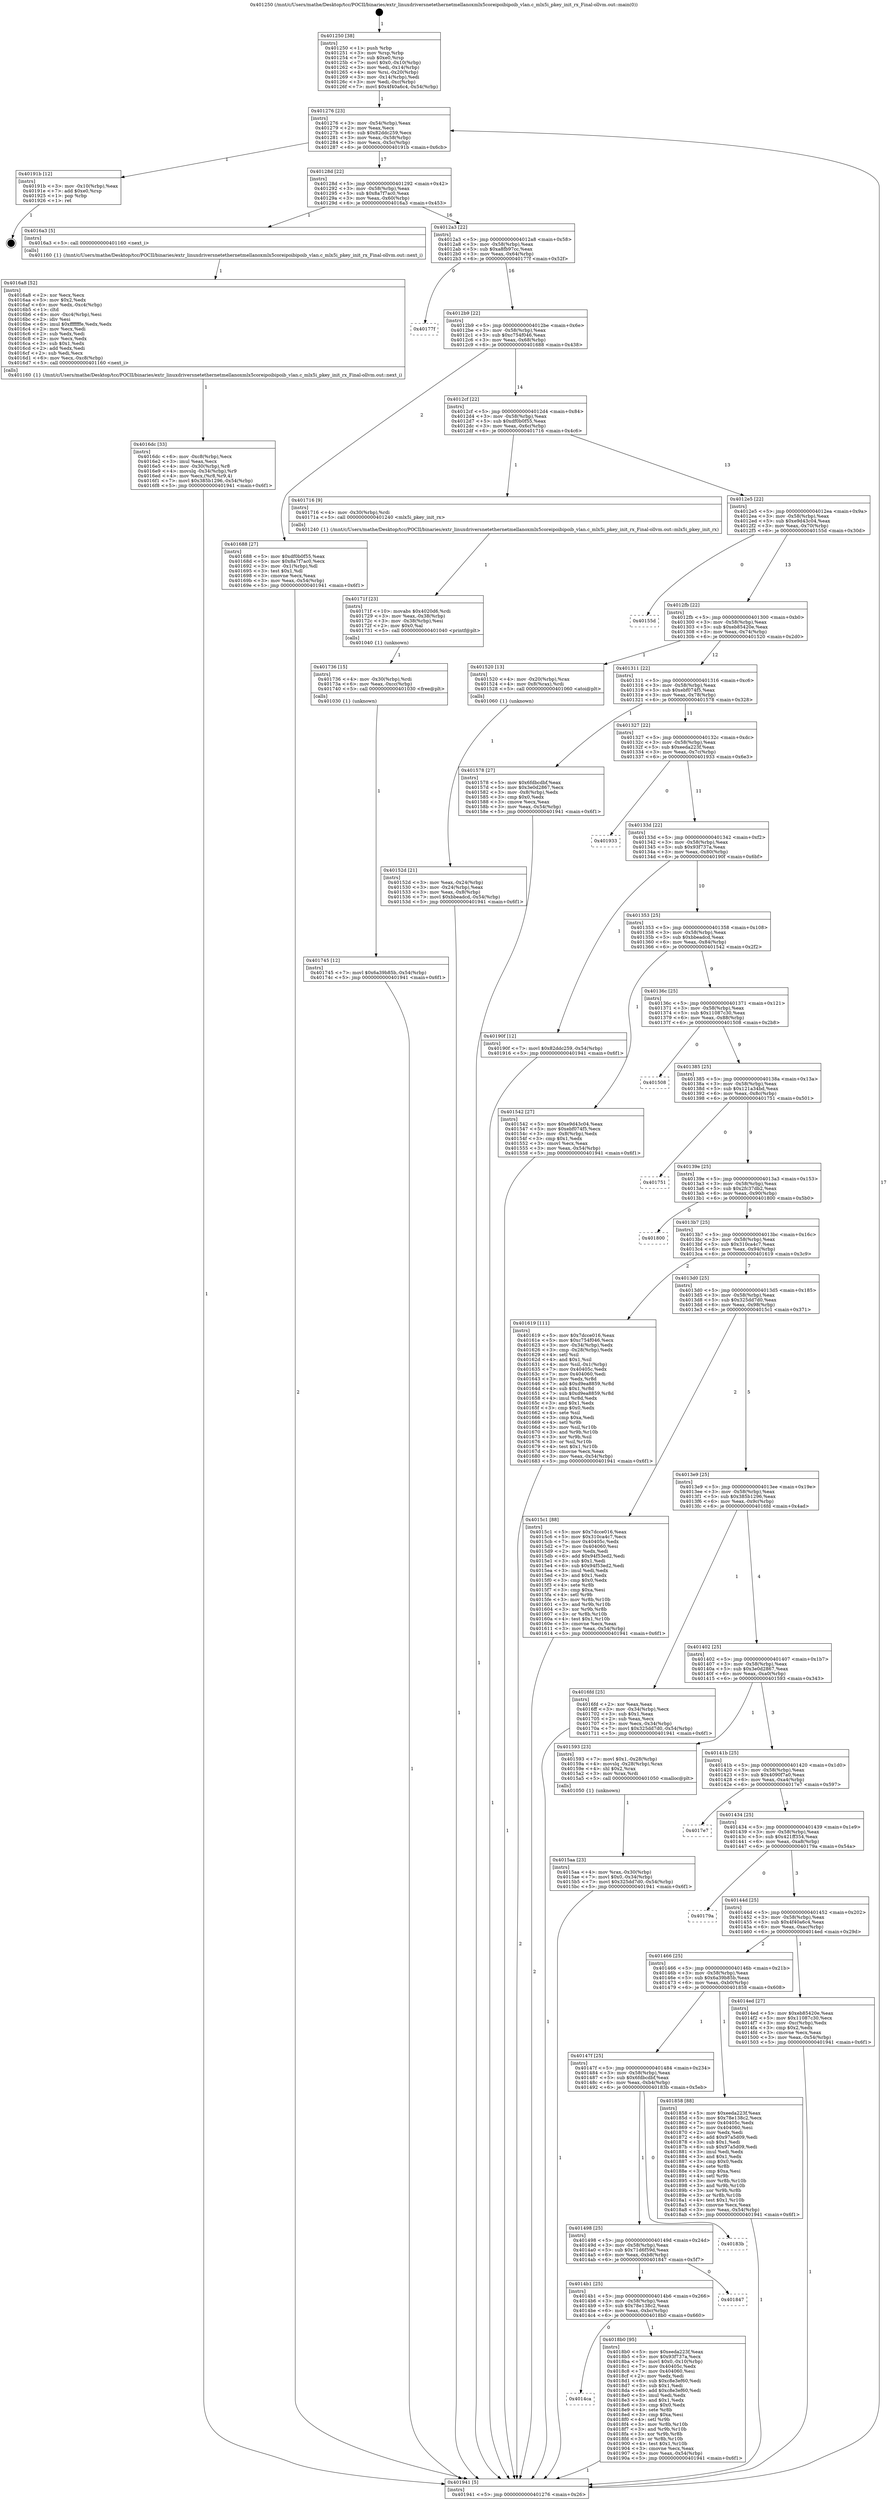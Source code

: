 digraph "0x401250" {
  label = "0x401250 (/mnt/c/Users/mathe/Desktop/tcc/POCII/binaries/extr_linuxdriversnetethernetmellanoxmlx5coreipoibipoib_vlan.c_mlx5i_pkey_init_rx_Final-ollvm.out::main(0))"
  labelloc = "t"
  node[shape=record]

  Entry [label="",width=0.3,height=0.3,shape=circle,fillcolor=black,style=filled]
  "0x401276" [label="{
     0x401276 [23]\l
     | [instrs]\l
     &nbsp;&nbsp;0x401276 \<+3\>: mov -0x54(%rbp),%eax\l
     &nbsp;&nbsp;0x401279 \<+2\>: mov %eax,%ecx\l
     &nbsp;&nbsp;0x40127b \<+6\>: sub $0x82ddc259,%ecx\l
     &nbsp;&nbsp;0x401281 \<+3\>: mov %eax,-0x58(%rbp)\l
     &nbsp;&nbsp;0x401284 \<+3\>: mov %ecx,-0x5c(%rbp)\l
     &nbsp;&nbsp;0x401287 \<+6\>: je 000000000040191b \<main+0x6cb\>\l
  }"]
  "0x40191b" [label="{
     0x40191b [12]\l
     | [instrs]\l
     &nbsp;&nbsp;0x40191b \<+3\>: mov -0x10(%rbp),%eax\l
     &nbsp;&nbsp;0x40191e \<+7\>: add $0xe0,%rsp\l
     &nbsp;&nbsp;0x401925 \<+1\>: pop %rbp\l
     &nbsp;&nbsp;0x401926 \<+1\>: ret\l
  }"]
  "0x40128d" [label="{
     0x40128d [22]\l
     | [instrs]\l
     &nbsp;&nbsp;0x40128d \<+5\>: jmp 0000000000401292 \<main+0x42\>\l
     &nbsp;&nbsp;0x401292 \<+3\>: mov -0x58(%rbp),%eax\l
     &nbsp;&nbsp;0x401295 \<+5\>: sub $0x8a7f7ac0,%eax\l
     &nbsp;&nbsp;0x40129a \<+3\>: mov %eax,-0x60(%rbp)\l
     &nbsp;&nbsp;0x40129d \<+6\>: je 00000000004016a3 \<main+0x453\>\l
  }"]
  Exit [label="",width=0.3,height=0.3,shape=circle,fillcolor=black,style=filled,peripheries=2]
  "0x4016a3" [label="{
     0x4016a3 [5]\l
     | [instrs]\l
     &nbsp;&nbsp;0x4016a3 \<+5\>: call 0000000000401160 \<next_i\>\l
     | [calls]\l
     &nbsp;&nbsp;0x401160 \{1\} (/mnt/c/Users/mathe/Desktop/tcc/POCII/binaries/extr_linuxdriversnetethernetmellanoxmlx5coreipoibipoib_vlan.c_mlx5i_pkey_init_rx_Final-ollvm.out::next_i)\l
  }"]
  "0x4012a3" [label="{
     0x4012a3 [22]\l
     | [instrs]\l
     &nbsp;&nbsp;0x4012a3 \<+5\>: jmp 00000000004012a8 \<main+0x58\>\l
     &nbsp;&nbsp;0x4012a8 \<+3\>: mov -0x58(%rbp),%eax\l
     &nbsp;&nbsp;0x4012ab \<+5\>: sub $0xa8fb97cc,%eax\l
     &nbsp;&nbsp;0x4012b0 \<+3\>: mov %eax,-0x64(%rbp)\l
     &nbsp;&nbsp;0x4012b3 \<+6\>: je 000000000040177f \<main+0x52f\>\l
  }"]
  "0x4014ca" [label="{
     0x4014ca\l
  }", style=dashed]
  "0x40177f" [label="{
     0x40177f\l
  }", style=dashed]
  "0x4012b9" [label="{
     0x4012b9 [22]\l
     | [instrs]\l
     &nbsp;&nbsp;0x4012b9 \<+5\>: jmp 00000000004012be \<main+0x6e\>\l
     &nbsp;&nbsp;0x4012be \<+3\>: mov -0x58(%rbp),%eax\l
     &nbsp;&nbsp;0x4012c1 \<+5\>: sub $0xc754f046,%eax\l
     &nbsp;&nbsp;0x4012c6 \<+3\>: mov %eax,-0x68(%rbp)\l
     &nbsp;&nbsp;0x4012c9 \<+6\>: je 0000000000401688 \<main+0x438\>\l
  }"]
  "0x4018b0" [label="{
     0x4018b0 [95]\l
     | [instrs]\l
     &nbsp;&nbsp;0x4018b0 \<+5\>: mov $0xeeda223f,%eax\l
     &nbsp;&nbsp;0x4018b5 \<+5\>: mov $0x93f737a,%ecx\l
     &nbsp;&nbsp;0x4018ba \<+7\>: movl $0x0,-0x10(%rbp)\l
     &nbsp;&nbsp;0x4018c1 \<+7\>: mov 0x40405c,%edx\l
     &nbsp;&nbsp;0x4018c8 \<+7\>: mov 0x404060,%esi\l
     &nbsp;&nbsp;0x4018cf \<+2\>: mov %edx,%edi\l
     &nbsp;&nbsp;0x4018d1 \<+6\>: sub $0xc8e3ef60,%edi\l
     &nbsp;&nbsp;0x4018d7 \<+3\>: sub $0x1,%edi\l
     &nbsp;&nbsp;0x4018da \<+6\>: add $0xc8e3ef60,%edi\l
     &nbsp;&nbsp;0x4018e0 \<+3\>: imul %edi,%edx\l
     &nbsp;&nbsp;0x4018e3 \<+3\>: and $0x1,%edx\l
     &nbsp;&nbsp;0x4018e6 \<+3\>: cmp $0x0,%edx\l
     &nbsp;&nbsp;0x4018e9 \<+4\>: sete %r8b\l
     &nbsp;&nbsp;0x4018ed \<+3\>: cmp $0xa,%esi\l
     &nbsp;&nbsp;0x4018f0 \<+4\>: setl %r9b\l
     &nbsp;&nbsp;0x4018f4 \<+3\>: mov %r8b,%r10b\l
     &nbsp;&nbsp;0x4018f7 \<+3\>: and %r9b,%r10b\l
     &nbsp;&nbsp;0x4018fa \<+3\>: xor %r9b,%r8b\l
     &nbsp;&nbsp;0x4018fd \<+3\>: or %r8b,%r10b\l
     &nbsp;&nbsp;0x401900 \<+4\>: test $0x1,%r10b\l
     &nbsp;&nbsp;0x401904 \<+3\>: cmovne %ecx,%eax\l
     &nbsp;&nbsp;0x401907 \<+3\>: mov %eax,-0x54(%rbp)\l
     &nbsp;&nbsp;0x40190a \<+5\>: jmp 0000000000401941 \<main+0x6f1\>\l
  }"]
  "0x401688" [label="{
     0x401688 [27]\l
     | [instrs]\l
     &nbsp;&nbsp;0x401688 \<+5\>: mov $0xdf0b0f55,%eax\l
     &nbsp;&nbsp;0x40168d \<+5\>: mov $0x8a7f7ac0,%ecx\l
     &nbsp;&nbsp;0x401692 \<+3\>: mov -0x1(%rbp),%dl\l
     &nbsp;&nbsp;0x401695 \<+3\>: test $0x1,%dl\l
     &nbsp;&nbsp;0x401698 \<+3\>: cmovne %ecx,%eax\l
     &nbsp;&nbsp;0x40169b \<+3\>: mov %eax,-0x54(%rbp)\l
     &nbsp;&nbsp;0x40169e \<+5\>: jmp 0000000000401941 \<main+0x6f1\>\l
  }"]
  "0x4012cf" [label="{
     0x4012cf [22]\l
     | [instrs]\l
     &nbsp;&nbsp;0x4012cf \<+5\>: jmp 00000000004012d4 \<main+0x84\>\l
     &nbsp;&nbsp;0x4012d4 \<+3\>: mov -0x58(%rbp),%eax\l
     &nbsp;&nbsp;0x4012d7 \<+5\>: sub $0xdf0b0f55,%eax\l
     &nbsp;&nbsp;0x4012dc \<+3\>: mov %eax,-0x6c(%rbp)\l
     &nbsp;&nbsp;0x4012df \<+6\>: je 0000000000401716 \<main+0x4c6\>\l
  }"]
  "0x4014b1" [label="{
     0x4014b1 [25]\l
     | [instrs]\l
     &nbsp;&nbsp;0x4014b1 \<+5\>: jmp 00000000004014b6 \<main+0x266\>\l
     &nbsp;&nbsp;0x4014b6 \<+3\>: mov -0x58(%rbp),%eax\l
     &nbsp;&nbsp;0x4014b9 \<+5\>: sub $0x78e138c2,%eax\l
     &nbsp;&nbsp;0x4014be \<+6\>: mov %eax,-0xbc(%rbp)\l
     &nbsp;&nbsp;0x4014c4 \<+6\>: je 00000000004018b0 \<main+0x660\>\l
  }"]
  "0x401716" [label="{
     0x401716 [9]\l
     | [instrs]\l
     &nbsp;&nbsp;0x401716 \<+4\>: mov -0x30(%rbp),%rdi\l
     &nbsp;&nbsp;0x40171a \<+5\>: call 0000000000401240 \<mlx5i_pkey_init_rx\>\l
     | [calls]\l
     &nbsp;&nbsp;0x401240 \{1\} (/mnt/c/Users/mathe/Desktop/tcc/POCII/binaries/extr_linuxdriversnetethernetmellanoxmlx5coreipoibipoib_vlan.c_mlx5i_pkey_init_rx_Final-ollvm.out::mlx5i_pkey_init_rx)\l
  }"]
  "0x4012e5" [label="{
     0x4012e5 [22]\l
     | [instrs]\l
     &nbsp;&nbsp;0x4012e5 \<+5\>: jmp 00000000004012ea \<main+0x9a\>\l
     &nbsp;&nbsp;0x4012ea \<+3\>: mov -0x58(%rbp),%eax\l
     &nbsp;&nbsp;0x4012ed \<+5\>: sub $0xe9d43c04,%eax\l
     &nbsp;&nbsp;0x4012f2 \<+3\>: mov %eax,-0x70(%rbp)\l
     &nbsp;&nbsp;0x4012f5 \<+6\>: je 000000000040155d \<main+0x30d\>\l
  }"]
  "0x401847" [label="{
     0x401847\l
  }", style=dashed]
  "0x40155d" [label="{
     0x40155d\l
  }", style=dashed]
  "0x4012fb" [label="{
     0x4012fb [22]\l
     | [instrs]\l
     &nbsp;&nbsp;0x4012fb \<+5\>: jmp 0000000000401300 \<main+0xb0\>\l
     &nbsp;&nbsp;0x401300 \<+3\>: mov -0x58(%rbp),%eax\l
     &nbsp;&nbsp;0x401303 \<+5\>: sub $0xeb85420e,%eax\l
     &nbsp;&nbsp;0x401308 \<+3\>: mov %eax,-0x74(%rbp)\l
     &nbsp;&nbsp;0x40130b \<+6\>: je 0000000000401520 \<main+0x2d0\>\l
  }"]
  "0x401498" [label="{
     0x401498 [25]\l
     | [instrs]\l
     &nbsp;&nbsp;0x401498 \<+5\>: jmp 000000000040149d \<main+0x24d\>\l
     &nbsp;&nbsp;0x40149d \<+3\>: mov -0x58(%rbp),%eax\l
     &nbsp;&nbsp;0x4014a0 \<+5\>: sub $0x71d6f59d,%eax\l
     &nbsp;&nbsp;0x4014a5 \<+6\>: mov %eax,-0xb8(%rbp)\l
     &nbsp;&nbsp;0x4014ab \<+6\>: je 0000000000401847 \<main+0x5f7\>\l
  }"]
  "0x401520" [label="{
     0x401520 [13]\l
     | [instrs]\l
     &nbsp;&nbsp;0x401520 \<+4\>: mov -0x20(%rbp),%rax\l
     &nbsp;&nbsp;0x401524 \<+4\>: mov 0x8(%rax),%rdi\l
     &nbsp;&nbsp;0x401528 \<+5\>: call 0000000000401060 \<atoi@plt\>\l
     | [calls]\l
     &nbsp;&nbsp;0x401060 \{1\} (unknown)\l
  }"]
  "0x401311" [label="{
     0x401311 [22]\l
     | [instrs]\l
     &nbsp;&nbsp;0x401311 \<+5\>: jmp 0000000000401316 \<main+0xc6\>\l
     &nbsp;&nbsp;0x401316 \<+3\>: mov -0x58(%rbp),%eax\l
     &nbsp;&nbsp;0x401319 \<+5\>: sub $0xebf074f5,%eax\l
     &nbsp;&nbsp;0x40131e \<+3\>: mov %eax,-0x78(%rbp)\l
     &nbsp;&nbsp;0x401321 \<+6\>: je 0000000000401578 \<main+0x328\>\l
  }"]
  "0x40183b" [label="{
     0x40183b\l
  }", style=dashed]
  "0x401578" [label="{
     0x401578 [27]\l
     | [instrs]\l
     &nbsp;&nbsp;0x401578 \<+5\>: mov $0x6fdbcdbf,%eax\l
     &nbsp;&nbsp;0x40157d \<+5\>: mov $0x3e0d2867,%ecx\l
     &nbsp;&nbsp;0x401582 \<+3\>: mov -0x8(%rbp),%edx\l
     &nbsp;&nbsp;0x401585 \<+3\>: cmp $0x0,%edx\l
     &nbsp;&nbsp;0x401588 \<+3\>: cmove %ecx,%eax\l
     &nbsp;&nbsp;0x40158b \<+3\>: mov %eax,-0x54(%rbp)\l
     &nbsp;&nbsp;0x40158e \<+5\>: jmp 0000000000401941 \<main+0x6f1\>\l
  }"]
  "0x401327" [label="{
     0x401327 [22]\l
     | [instrs]\l
     &nbsp;&nbsp;0x401327 \<+5\>: jmp 000000000040132c \<main+0xdc\>\l
     &nbsp;&nbsp;0x40132c \<+3\>: mov -0x58(%rbp),%eax\l
     &nbsp;&nbsp;0x40132f \<+5\>: sub $0xeeda223f,%eax\l
     &nbsp;&nbsp;0x401334 \<+3\>: mov %eax,-0x7c(%rbp)\l
     &nbsp;&nbsp;0x401337 \<+6\>: je 0000000000401933 \<main+0x6e3\>\l
  }"]
  "0x40147f" [label="{
     0x40147f [25]\l
     | [instrs]\l
     &nbsp;&nbsp;0x40147f \<+5\>: jmp 0000000000401484 \<main+0x234\>\l
     &nbsp;&nbsp;0x401484 \<+3\>: mov -0x58(%rbp),%eax\l
     &nbsp;&nbsp;0x401487 \<+5\>: sub $0x6fdbcdbf,%eax\l
     &nbsp;&nbsp;0x40148c \<+6\>: mov %eax,-0xb4(%rbp)\l
     &nbsp;&nbsp;0x401492 \<+6\>: je 000000000040183b \<main+0x5eb\>\l
  }"]
  "0x401933" [label="{
     0x401933\l
  }", style=dashed]
  "0x40133d" [label="{
     0x40133d [22]\l
     | [instrs]\l
     &nbsp;&nbsp;0x40133d \<+5\>: jmp 0000000000401342 \<main+0xf2\>\l
     &nbsp;&nbsp;0x401342 \<+3\>: mov -0x58(%rbp),%eax\l
     &nbsp;&nbsp;0x401345 \<+5\>: sub $0x93f737a,%eax\l
     &nbsp;&nbsp;0x40134a \<+3\>: mov %eax,-0x80(%rbp)\l
     &nbsp;&nbsp;0x40134d \<+6\>: je 000000000040190f \<main+0x6bf\>\l
  }"]
  "0x401858" [label="{
     0x401858 [88]\l
     | [instrs]\l
     &nbsp;&nbsp;0x401858 \<+5\>: mov $0xeeda223f,%eax\l
     &nbsp;&nbsp;0x40185d \<+5\>: mov $0x78e138c2,%ecx\l
     &nbsp;&nbsp;0x401862 \<+7\>: mov 0x40405c,%edx\l
     &nbsp;&nbsp;0x401869 \<+7\>: mov 0x404060,%esi\l
     &nbsp;&nbsp;0x401870 \<+2\>: mov %edx,%edi\l
     &nbsp;&nbsp;0x401872 \<+6\>: add $0x97a5d09,%edi\l
     &nbsp;&nbsp;0x401878 \<+3\>: sub $0x1,%edi\l
     &nbsp;&nbsp;0x40187b \<+6\>: sub $0x97a5d09,%edi\l
     &nbsp;&nbsp;0x401881 \<+3\>: imul %edi,%edx\l
     &nbsp;&nbsp;0x401884 \<+3\>: and $0x1,%edx\l
     &nbsp;&nbsp;0x401887 \<+3\>: cmp $0x0,%edx\l
     &nbsp;&nbsp;0x40188a \<+4\>: sete %r8b\l
     &nbsp;&nbsp;0x40188e \<+3\>: cmp $0xa,%esi\l
     &nbsp;&nbsp;0x401891 \<+4\>: setl %r9b\l
     &nbsp;&nbsp;0x401895 \<+3\>: mov %r8b,%r10b\l
     &nbsp;&nbsp;0x401898 \<+3\>: and %r9b,%r10b\l
     &nbsp;&nbsp;0x40189b \<+3\>: xor %r9b,%r8b\l
     &nbsp;&nbsp;0x40189e \<+3\>: or %r8b,%r10b\l
     &nbsp;&nbsp;0x4018a1 \<+4\>: test $0x1,%r10b\l
     &nbsp;&nbsp;0x4018a5 \<+3\>: cmovne %ecx,%eax\l
     &nbsp;&nbsp;0x4018a8 \<+3\>: mov %eax,-0x54(%rbp)\l
     &nbsp;&nbsp;0x4018ab \<+5\>: jmp 0000000000401941 \<main+0x6f1\>\l
  }"]
  "0x40190f" [label="{
     0x40190f [12]\l
     | [instrs]\l
     &nbsp;&nbsp;0x40190f \<+7\>: movl $0x82ddc259,-0x54(%rbp)\l
     &nbsp;&nbsp;0x401916 \<+5\>: jmp 0000000000401941 \<main+0x6f1\>\l
  }"]
  "0x401353" [label="{
     0x401353 [25]\l
     | [instrs]\l
     &nbsp;&nbsp;0x401353 \<+5\>: jmp 0000000000401358 \<main+0x108\>\l
     &nbsp;&nbsp;0x401358 \<+3\>: mov -0x58(%rbp),%eax\l
     &nbsp;&nbsp;0x40135b \<+5\>: sub $0xbbeadcd,%eax\l
     &nbsp;&nbsp;0x401360 \<+6\>: mov %eax,-0x84(%rbp)\l
     &nbsp;&nbsp;0x401366 \<+6\>: je 0000000000401542 \<main+0x2f2\>\l
  }"]
  "0x401745" [label="{
     0x401745 [12]\l
     | [instrs]\l
     &nbsp;&nbsp;0x401745 \<+7\>: movl $0x6a39b85b,-0x54(%rbp)\l
     &nbsp;&nbsp;0x40174c \<+5\>: jmp 0000000000401941 \<main+0x6f1\>\l
  }"]
  "0x401542" [label="{
     0x401542 [27]\l
     | [instrs]\l
     &nbsp;&nbsp;0x401542 \<+5\>: mov $0xe9d43c04,%eax\l
     &nbsp;&nbsp;0x401547 \<+5\>: mov $0xebf074f5,%ecx\l
     &nbsp;&nbsp;0x40154c \<+3\>: mov -0x8(%rbp),%edx\l
     &nbsp;&nbsp;0x40154f \<+3\>: cmp $0x1,%edx\l
     &nbsp;&nbsp;0x401552 \<+3\>: cmovl %ecx,%eax\l
     &nbsp;&nbsp;0x401555 \<+3\>: mov %eax,-0x54(%rbp)\l
     &nbsp;&nbsp;0x401558 \<+5\>: jmp 0000000000401941 \<main+0x6f1\>\l
  }"]
  "0x40136c" [label="{
     0x40136c [25]\l
     | [instrs]\l
     &nbsp;&nbsp;0x40136c \<+5\>: jmp 0000000000401371 \<main+0x121\>\l
     &nbsp;&nbsp;0x401371 \<+3\>: mov -0x58(%rbp),%eax\l
     &nbsp;&nbsp;0x401374 \<+5\>: sub $0x11087c30,%eax\l
     &nbsp;&nbsp;0x401379 \<+6\>: mov %eax,-0x88(%rbp)\l
     &nbsp;&nbsp;0x40137f \<+6\>: je 0000000000401508 \<main+0x2b8\>\l
  }"]
  "0x401736" [label="{
     0x401736 [15]\l
     | [instrs]\l
     &nbsp;&nbsp;0x401736 \<+4\>: mov -0x30(%rbp),%rdi\l
     &nbsp;&nbsp;0x40173a \<+6\>: mov %eax,-0xcc(%rbp)\l
     &nbsp;&nbsp;0x401740 \<+5\>: call 0000000000401030 \<free@plt\>\l
     | [calls]\l
     &nbsp;&nbsp;0x401030 \{1\} (unknown)\l
  }"]
  "0x401508" [label="{
     0x401508\l
  }", style=dashed]
  "0x401385" [label="{
     0x401385 [25]\l
     | [instrs]\l
     &nbsp;&nbsp;0x401385 \<+5\>: jmp 000000000040138a \<main+0x13a\>\l
     &nbsp;&nbsp;0x40138a \<+3\>: mov -0x58(%rbp),%eax\l
     &nbsp;&nbsp;0x40138d \<+5\>: sub $0x121a34bd,%eax\l
     &nbsp;&nbsp;0x401392 \<+6\>: mov %eax,-0x8c(%rbp)\l
     &nbsp;&nbsp;0x401398 \<+6\>: je 0000000000401751 \<main+0x501\>\l
  }"]
  "0x40171f" [label="{
     0x40171f [23]\l
     | [instrs]\l
     &nbsp;&nbsp;0x40171f \<+10\>: movabs $0x4020d6,%rdi\l
     &nbsp;&nbsp;0x401729 \<+3\>: mov %eax,-0x38(%rbp)\l
     &nbsp;&nbsp;0x40172c \<+3\>: mov -0x38(%rbp),%esi\l
     &nbsp;&nbsp;0x40172f \<+2\>: mov $0x0,%al\l
     &nbsp;&nbsp;0x401731 \<+5\>: call 0000000000401040 \<printf@plt\>\l
     | [calls]\l
     &nbsp;&nbsp;0x401040 \{1\} (unknown)\l
  }"]
  "0x401751" [label="{
     0x401751\l
  }", style=dashed]
  "0x40139e" [label="{
     0x40139e [25]\l
     | [instrs]\l
     &nbsp;&nbsp;0x40139e \<+5\>: jmp 00000000004013a3 \<main+0x153\>\l
     &nbsp;&nbsp;0x4013a3 \<+3\>: mov -0x58(%rbp),%eax\l
     &nbsp;&nbsp;0x4013a6 \<+5\>: sub $0x2fc37db2,%eax\l
     &nbsp;&nbsp;0x4013ab \<+6\>: mov %eax,-0x90(%rbp)\l
     &nbsp;&nbsp;0x4013b1 \<+6\>: je 0000000000401800 \<main+0x5b0\>\l
  }"]
  "0x4016dc" [label="{
     0x4016dc [33]\l
     | [instrs]\l
     &nbsp;&nbsp;0x4016dc \<+6\>: mov -0xc8(%rbp),%ecx\l
     &nbsp;&nbsp;0x4016e2 \<+3\>: imul %eax,%ecx\l
     &nbsp;&nbsp;0x4016e5 \<+4\>: mov -0x30(%rbp),%r8\l
     &nbsp;&nbsp;0x4016e9 \<+4\>: movslq -0x34(%rbp),%r9\l
     &nbsp;&nbsp;0x4016ed \<+4\>: mov %ecx,(%r8,%r9,4)\l
     &nbsp;&nbsp;0x4016f1 \<+7\>: movl $0x385b1296,-0x54(%rbp)\l
     &nbsp;&nbsp;0x4016f8 \<+5\>: jmp 0000000000401941 \<main+0x6f1\>\l
  }"]
  "0x401800" [label="{
     0x401800\l
  }", style=dashed]
  "0x4013b7" [label="{
     0x4013b7 [25]\l
     | [instrs]\l
     &nbsp;&nbsp;0x4013b7 \<+5\>: jmp 00000000004013bc \<main+0x16c\>\l
     &nbsp;&nbsp;0x4013bc \<+3\>: mov -0x58(%rbp),%eax\l
     &nbsp;&nbsp;0x4013bf \<+5\>: sub $0x310ca4c7,%eax\l
     &nbsp;&nbsp;0x4013c4 \<+6\>: mov %eax,-0x94(%rbp)\l
     &nbsp;&nbsp;0x4013ca \<+6\>: je 0000000000401619 \<main+0x3c9\>\l
  }"]
  "0x4016a8" [label="{
     0x4016a8 [52]\l
     | [instrs]\l
     &nbsp;&nbsp;0x4016a8 \<+2\>: xor %ecx,%ecx\l
     &nbsp;&nbsp;0x4016aa \<+5\>: mov $0x2,%edx\l
     &nbsp;&nbsp;0x4016af \<+6\>: mov %edx,-0xc4(%rbp)\l
     &nbsp;&nbsp;0x4016b5 \<+1\>: cltd\l
     &nbsp;&nbsp;0x4016b6 \<+6\>: mov -0xc4(%rbp),%esi\l
     &nbsp;&nbsp;0x4016bc \<+2\>: idiv %esi\l
     &nbsp;&nbsp;0x4016be \<+6\>: imul $0xfffffffe,%edx,%edx\l
     &nbsp;&nbsp;0x4016c4 \<+2\>: mov %ecx,%edi\l
     &nbsp;&nbsp;0x4016c6 \<+2\>: sub %edx,%edi\l
     &nbsp;&nbsp;0x4016c8 \<+2\>: mov %ecx,%edx\l
     &nbsp;&nbsp;0x4016ca \<+3\>: sub $0x1,%edx\l
     &nbsp;&nbsp;0x4016cd \<+2\>: add %edx,%edi\l
     &nbsp;&nbsp;0x4016cf \<+2\>: sub %edi,%ecx\l
     &nbsp;&nbsp;0x4016d1 \<+6\>: mov %ecx,-0xc8(%rbp)\l
     &nbsp;&nbsp;0x4016d7 \<+5\>: call 0000000000401160 \<next_i\>\l
     | [calls]\l
     &nbsp;&nbsp;0x401160 \{1\} (/mnt/c/Users/mathe/Desktop/tcc/POCII/binaries/extr_linuxdriversnetethernetmellanoxmlx5coreipoibipoib_vlan.c_mlx5i_pkey_init_rx_Final-ollvm.out::next_i)\l
  }"]
  "0x401619" [label="{
     0x401619 [111]\l
     | [instrs]\l
     &nbsp;&nbsp;0x401619 \<+5\>: mov $0x7dcce016,%eax\l
     &nbsp;&nbsp;0x40161e \<+5\>: mov $0xc754f046,%ecx\l
     &nbsp;&nbsp;0x401623 \<+3\>: mov -0x34(%rbp),%edx\l
     &nbsp;&nbsp;0x401626 \<+3\>: cmp -0x28(%rbp),%edx\l
     &nbsp;&nbsp;0x401629 \<+4\>: setl %sil\l
     &nbsp;&nbsp;0x40162d \<+4\>: and $0x1,%sil\l
     &nbsp;&nbsp;0x401631 \<+4\>: mov %sil,-0x1(%rbp)\l
     &nbsp;&nbsp;0x401635 \<+7\>: mov 0x40405c,%edx\l
     &nbsp;&nbsp;0x40163c \<+7\>: mov 0x404060,%edi\l
     &nbsp;&nbsp;0x401643 \<+3\>: mov %edx,%r8d\l
     &nbsp;&nbsp;0x401646 \<+7\>: add $0xd9ea8859,%r8d\l
     &nbsp;&nbsp;0x40164d \<+4\>: sub $0x1,%r8d\l
     &nbsp;&nbsp;0x401651 \<+7\>: sub $0xd9ea8859,%r8d\l
     &nbsp;&nbsp;0x401658 \<+4\>: imul %r8d,%edx\l
     &nbsp;&nbsp;0x40165c \<+3\>: and $0x1,%edx\l
     &nbsp;&nbsp;0x40165f \<+3\>: cmp $0x0,%edx\l
     &nbsp;&nbsp;0x401662 \<+4\>: sete %sil\l
     &nbsp;&nbsp;0x401666 \<+3\>: cmp $0xa,%edi\l
     &nbsp;&nbsp;0x401669 \<+4\>: setl %r9b\l
     &nbsp;&nbsp;0x40166d \<+3\>: mov %sil,%r10b\l
     &nbsp;&nbsp;0x401670 \<+3\>: and %r9b,%r10b\l
     &nbsp;&nbsp;0x401673 \<+3\>: xor %r9b,%sil\l
     &nbsp;&nbsp;0x401676 \<+3\>: or %sil,%r10b\l
     &nbsp;&nbsp;0x401679 \<+4\>: test $0x1,%r10b\l
     &nbsp;&nbsp;0x40167d \<+3\>: cmovne %ecx,%eax\l
     &nbsp;&nbsp;0x401680 \<+3\>: mov %eax,-0x54(%rbp)\l
     &nbsp;&nbsp;0x401683 \<+5\>: jmp 0000000000401941 \<main+0x6f1\>\l
  }"]
  "0x4013d0" [label="{
     0x4013d0 [25]\l
     | [instrs]\l
     &nbsp;&nbsp;0x4013d0 \<+5\>: jmp 00000000004013d5 \<main+0x185\>\l
     &nbsp;&nbsp;0x4013d5 \<+3\>: mov -0x58(%rbp),%eax\l
     &nbsp;&nbsp;0x4013d8 \<+5\>: sub $0x325dd7d0,%eax\l
     &nbsp;&nbsp;0x4013dd \<+6\>: mov %eax,-0x98(%rbp)\l
     &nbsp;&nbsp;0x4013e3 \<+6\>: je 00000000004015c1 \<main+0x371\>\l
  }"]
  "0x4015aa" [label="{
     0x4015aa [23]\l
     | [instrs]\l
     &nbsp;&nbsp;0x4015aa \<+4\>: mov %rax,-0x30(%rbp)\l
     &nbsp;&nbsp;0x4015ae \<+7\>: movl $0x0,-0x34(%rbp)\l
     &nbsp;&nbsp;0x4015b5 \<+7\>: movl $0x325dd7d0,-0x54(%rbp)\l
     &nbsp;&nbsp;0x4015bc \<+5\>: jmp 0000000000401941 \<main+0x6f1\>\l
  }"]
  "0x4015c1" [label="{
     0x4015c1 [88]\l
     | [instrs]\l
     &nbsp;&nbsp;0x4015c1 \<+5\>: mov $0x7dcce016,%eax\l
     &nbsp;&nbsp;0x4015c6 \<+5\>: mov $0x310ca4c7,%ecx\l
     &nbsp;&nbsp;0x4015cb \<+7\>: mov 0x40405c,%edx\l
     &nbsp;&nbsp;0x4015d2 \<+7\>: mov 0x404060,%esi\l
     &nbsp;&nbsp;0x4015d9 \<+2\>: mov %edx,%edi\l
     &nbsp;&nbsp;0x4015db \<+6\>: add $0x94f53ed2,%edi\l
     &nbsp;&nbsp;0x4015e1 \<+3\>: sub $0x1,%edi\l
     &nbsp;&nbsp;0x4015e4 \<+6\>: sub $0x94f53ed2,%edi\l
     &nbsp;&nbsp;0x4015ea \<+3\>: imul %edi,%edx\l
     &nbsp;&nbsp;0x4015ed \<+3\>: and $0x1,%edx\l
     &nbsp;&nbsp;0x4015f0 \<+3\>: cmp $0x0,%edx\l
     &nbsp;&nbsp;0x4015f3 \<+4\>: sete %r8b\l
     &nbsp;&nbsp;0x4015f7 \<+3\>: cmp $0xa,%esi\l
     &nbsp;&nbsp;0x4015fa \<+4\>: setl %r9b\l
     &nbsp;&nbsp;0x4015fe \<+3\>: mov %r8b,%r10b\l
     &nbsp;&nbsp;0x401601 \<+3\>: and %r9b,%r10b\l
     &nbsp;&nbsp;0x401604 \<+3\>: xor %r9b,%r8b\l
     &nbsp;&nbsp;0x401607 \<+3\>: or %r8b,%r10b\l
     &nbsp;&nbsp;0x40160a \<+4\>: test $0x1,%r10b\l
     &nbsp;&nbsp;0x40160e \<+3\>: cmovne %ecx,%eax\l
     &nbsp;&nbsp;0x401611 \<+3\>: mov %eax,-0x54(%rbp)\l
     &nbsp;&nbsp;0x401614 \<+5\>: jmp 0000000000401941 \<main+0x6f1\>\l
  }"]
  "0x4013e9" [label="{
     0x4013e9 [25]\l
     | [instrs]\l
     &nbsp;&nbsp;0x4013e9 \<+5\>: jmp 00000000004013ee \<main+0x19e\>\l
     &nbsp;&nbsp;0x4013ee \<+3\>: mov -0x58(%rbp),%eax\l
     &nbsp;&nbsp;0x4013f1 \<+5\>: sub $0x385b1296,%eax\l
     &nbsp;&nbsp;0x4013f6 \<+6\>: mov %eax,-0x9c(%rbp)\l
     &nbsp;&nbsp;0x4013fc \<+6\>: je 00000000004016fd \<main+0x4ad\>\l
  }"]
  "0x40152d" [label="{
     0x40152d [21]\l
     | [instrs]\l
     &nbsp;&nbsp;0x40152d \<+3\>: mov %eax,-0x24(%rbp)\l
     &nbsp;&nbsp;0x401530 \<+3\>: mov -0x24(%rbp),%eax\l
     &nbsp;&nbsp;0x401533 \<+3\>: mov %eax,-0x8(%rbp)\l
     &nbsp;&nbsp;0x401536 \<+7\>: movl $0xbbeadcd,-0x54(%rbp)\l
     &nbsp;&nbsp;0x40153d \<+5\>: jmp 0000000000401941 \<main+0x6f1\>\l
  }"]
  "0x4016fd" [label="{
     0x4016fd [25]\l
     | [instrs]\l
     &nbsp;&nbsp;0x4016fd \<+2\>: xor %eax,%eax\l
     &nbsp;&nbsp;0x4016ff \<+3\>: mov -0x34(%rbp),%ecx\l
     &nbsp;&nbsp;0x401702 \<+3\>: sub $0x1,%eax\l
     &nbsp;&nbsp;0x401705 \<+2\>: sub %eax,%ecx\l
     &nbsp;&nbsp;0x401707 \<+3\>: mov %ecx,-0x34(%rbp)\l
     &nbsp;&nbsp;0x40170a \<+7\>: movl $0x325dd7d0,-0x54(%rbp)\l
     &nbsp;&nbsp;0x401711 \<+5\>: jmp 0000000000401941 \<main+0x6f1\>\l
  }"]
  "0x401402" [label="{
     0x401402 [25]\l
     | [instrs]\l
     &nbsp;&nbsp;0x401402 \<+5\>: jmp 0000000000401407 \<main+0x1b7\>\l
     &nbsp;&nbsp;0x401407 \<+3\>: mov -0x58(%rbp),%eax\l
     &nbsp;&nbsp;0x40140a \<+5\>: sub $0x3e0d2867,%eax\l
     &nbsp;&nbsp;0x40140f \<+6\>: mov %eax,-0xa0(%rbp)\l
     &nbsp;&nbsp;0x401415 \<+6\>: je 0000000000401593 \<main+0x343\>\l
  }"]
  "0x401250" [label="{
     0x401250 [38]\l
     | [instrs]\l
     &nbsp;&nbsp;0x401250 \<+1\>: push %rbp\l
     &nbsp;&nbsp;0x401251 \<+3\>: mov %rsp,%rbp\l
     &nbsp;&nbsp;0x401254 \<+7\>: sub $0xe0,%rsp\l
     &nbsp;&nbsp;0x40125b \<+7\>: movl $0x0,-0x10(%rbp)\l
     &nbsp;&nbsp;0x401262 \<+3\>: mov %edi,-0x14(%rbp)\l
     &nbsp;&nbsp;0x401265 \<+4\>: mov %rsi,-0x20(%rbp)\l
     &nbsp;&nbsp;0x401269 \<+3\>: mov -0x14(%rbp),%edi\l
     &nbsp;&nbsp;0x40126c \<+3\>: mov %edi,-0xc(%rbp)\l
     &nbsp;&nbsp;0x40126f \<+7\>: movl $0x4f40a6c4,-0x54(%rbp)\l
  }"]
  "0x401593" [label="{
     0x401593 [23]\l
     | [instrs]\l
     &nbsp;&nbsp;0x401593 \<+7\>: movl $0x1,-0x28(%rbp)\l
     &nbsp;&nbsp;0x40159a \<+4\>: movslq -0x28(%rbp),%rax\l
     &nbsp;&nbsp;0x40159e \<+4\>: shl $0x2,%rax\l
     &nbsp;&nbsp;0x4015a2 \<+3\>: mov %rax,%rdi\l
     &nbsp;&nbsp;0x4015a5 \<+5\>: call 0000000000401050 \<malloc@plt\>\l
     | [calls]\l
     &nbsp;&nbsp;0x401050 \{1\} (unknown)\l
  }"]
  "0x40141b" [label="{
     0x40141b [25]\l
     | [instrs]\l
     &nbsp;&nbsp;0x40141b \<+5\>: jmp 0000000000401420 \<main+0x1d0\>\l
     &nbsp;&nbsp;0x401420 \<+3\>: mov -0x58(%rbp),%eax\l
     &nbsp;&nbsp;0x401423 \<+5\>: sub $0x4090f7a0,%eax\l
     &nbsp;&nbsp;0x401428 \<+6\>: mov %eax,-0xa4(%rbp)\l
     &nbsp;&nbsp;0x40142e \<+6\>: je 00000000004017e7 \<main+0x597\>\l
  }"]
  "0x401941" [label="{
     0x401941 [5]\l
     | [instrs]\l
     &nbsp;&nbsp;0x401941 \<+5\>: jmp 0000000000401276 \<main+0x26\>\l
  }"]
  "0x4017e7" [label="{
     0x4017e7\l
  }", style=dashed]
  "0x401434" [label="{
     0x401434 [25]\l
     | [instrs]\l
     &nbsp;&nbsp;0x401434 \<+5\>: jmp 0000000000401439 \<main+0x1e9\>\l
     &nbsp;&nbsp;0x401439 \<+3\>: mov -0x58(%rbp),%eax\l
     &nbsp;&nbsp;0x40143c \<+5\>: sub $0x421ff354,%eax\l
     &nbsp;&nbsp;0x401441 \<+6\>: mov %eax,-0xa8(%rbp)\l
     &nbsp;&nbsp;0x401447 \<+6\>: je 000000000040179a \<main+0x54a\>\l
  }"]
  "0x401466" [label="{
     0x401466 [25]\l
     | [instrs]\l
     &nbsp;&nbsp;0x401466 \<+5\>: jmp 000000000040146b \<main+0x21b\>\l
     &nbsp;&nbsp;0x40146b \<+3\>: mov -0x58(%rbp),%eax\l
     &nbsp;&nbsp;0x40146e \<+5\>: sub $0x6a39b85b,%eax\l
     &nbsp;&nbsp;0x401473 \<+6\>: mov %eax,-0xb0(%rbp)\l
     &nbsp;&nbsp;0x401479 \<+6\>: je 0000000000401858 \<main+0x608\>\l
  }"]
  "0x40179a" [label="{
     0x40179a\l
  }", style=dashed]
  "0x40144d" [label="{
     0x40144d [25]\l
     | [instrs]\l
     &nbsp;&nbsp;0x40144d \<+5\>: jmp 0000000000401452 \<main+0x202\>\l
     &nbsp;&nbsp;0x401452 \<+3\>: mov -0x58(%rbp),%eax\l
     &nbsp;&nbsp;0x401455 \<+5\>: sub $0x4f40a6c4,%eax\l
     &nbsp;&nbsp;0x40145a \<+6\>: mov %eax,-0xac(%rbp)\l
     &nbsp;&nbsp;0x401460 \<+6\>: je 00000000004014ed \<main+0x29d\>\l
  }"]
  "0x4014ed" [label="{
     0x4014ed [27]\l
     | [instrs]\l
     &nbsp;&nbsp;0x4014ed \<+5\>: mov $0xeb85420e,%eax\l
     &nbsp;&nbsp;0x4014f2 \<+5\>: mov $0x11087c30,%ecx\l
     &nbsp;&nbsp;0x4014f7 \<+3\>: mov -0xc(%rbp),%edx\l
     &nbsp;&nbsp;0x4014fa \<+3\>: cmp $0x2,%edx\l
     &nbsp;&nbsp;0x4014fd \<+3\>: cmovne %ecx,%eax\l
     &nbsp;&nbsp;0x401500 \<+3\>: mov %eax,-0x54(%rbp)\l
     &nbsp;&nbsp;0x401503 \<+5\>: jmp 0000000000401941 \<main+0x6f1\>\l
  }"]
  Entry -> "0x401250" [label=" 1"]
  "0x401276" -> "0x40191b" [label=" 1"]
  "0x401276" -> "0x40128d" [label=" 17"]
  "0x40191b" -> Exit [label=" 1"]
  "0x40128d" -> "0x4016a3" [label=" 1"]
  "0x40128d" -> "0x4012a3" [label=" 16"]
  "0x40190f" -> "0x401941" [label=" 1"]
  "0x4012a3" -> "0x40177f" [label=" 0"]
  "0x4012a3" -> "0x4012b9" [label=" 16"]
  "0x4018b0" -> "0x401941" [label=" 1"]
  "0x4012b9" -> "0x401688" [label=" 2"]
  "0x4012b9" -> "0x4012cf" [label=" 14"]
  "0x4014b1" -> "0x4014ca" [label=" 0"]
  "0x4012cf" -> "0x401716" [label=" 1"]
  "0x4012cf" -> "0x4012e5" [label=" 13"]
  "0x4014b1" -> "0x4018b0" [label=" 1"]
  "0x4012e5" -> "0x40155d" [label=" 0"]
  "0x4012e5" -> "0x4012fb" [label=" 13"]
  "0x401498" -> "0x4014b1" [label=" 1"]
  "0x4012fb" -> "0x401520" [label=" 1"]
  "0x4012fb" -> "0x401311" [label=" 12"]
  "0x401498" -> "0x401847" [label=" 0"]
  "0x401311" -> "0x401578" [label=" 1"]
  "0x401311" -> "0x401327" [label=" 11"]
  "0x40147f" -> "0x401498" [label=" 1"]
  "0x401327" -> "0x401933" [label=" 0"]
  "0x401327" -> "0x40133d" [label=" 11"]
  "0x40147f" -> "0x40183b" [label=" 0"]
  "0x40133d" -> "0x40190f" [label=" 1"]
  "0x40133d" -> "0x401353" [label=" 10"]
  "0x401858" -> "0x401941" [label=" 1"]
  "0x401353" -> "0x401542" [label=" 1"]
  "0x401353" -> "0x40136c" [label=" 9"]
  "0x401466" -> "0x401858" [label=" 1"]
  "0x40136c" -> "0x401508" [label=" 0"]
  "0x40136c" -> "0x401385" [label=" 9"]
  "0x401466" -> "0x40147f" [label=" 1"]
  "0x401385" -> "0x401751" [label=" 0"]
  "0x401385" -> "0x40139e" [label=" 9"]
  "0x401745" -> "0x401941" [label=" 1"]
  "0x40139e" -> "0x401800" [label=" 0"]
  "0x40139e" -> "0x4013b7" [label=" 9"]
  "0x401736" -> "0x401745" [label=" 1"]
  "0x4013b7" -> "0x401619" [label=" 2"]
  "0x4013b7" -> "0x4013d0" [label=" 7"]
  "0x40171f" -> "0x401736" [label=" 1"]
  "0x4013d0" -> "0x4015c1" [label=" 2"]
  "0x4013d0" -> "0x4013e9" [label=" 5"]
  "0x401716" -> "0x40171f" [label=" 1"]
  "0x4013e9" -> "0x4016fd" [label=" 1"]
  "0x4013e9" -> "0x401402" [label=" 4"]
  "0x4016fd" -> "0x401941" [label=" 1"]
  "0x401402" -> "0x401593" [label=" 1"]
  "0x401402" -> "0x40141b" [label=" 3"]
  "0x4016dc" -> "0x401941" [label=" 1"]
  "0x40141b" -> "0x4017e7" [label=" 0"]
  "0x40141b" -> "0x401434" [label=" 3"]
  "0x4016a8" -> "0x4016dc" [label=" 1"]
  "0x401434" -> "0x40179a" [label=" 0"]
  "0x401434" -> "0x40144d" [label=" 3"]
  "0x4016a3" -> "0x4016a8" [label=" 1"]
  "0x40144d" -> "0x4014ed" [label=" 1"]
  "0x40144d" -> "0x401466" [label=" 2"]
  "0x4014ed" -> "0x401941" [label=" 1"]
  "0x401250" -> "0x401276" [label=" 1"]
  "0x401941" -> "0x401276" [label=" 17"]
  "0x401520" -> "0x40152d" [label=" 1"]
  "0x40152d" -> "0x401941" [label=" 1"]
  "0x401542" -> "0x401941" [label=" 1"]
  "0x401578" -> "0x401941" [label=" 1"]
  "0x401593" -> "0x4015aa" [label=" 1"]
  "0x4015aa" -> "0x401941" [label=" 1"]
  "0x4015c1" -> "0x401941" [label=" 2"]
  "0x401619" -> "0x401941" [label=" 2"]
  "0x401688" -> "0x401941" [label=" 2"]
}
